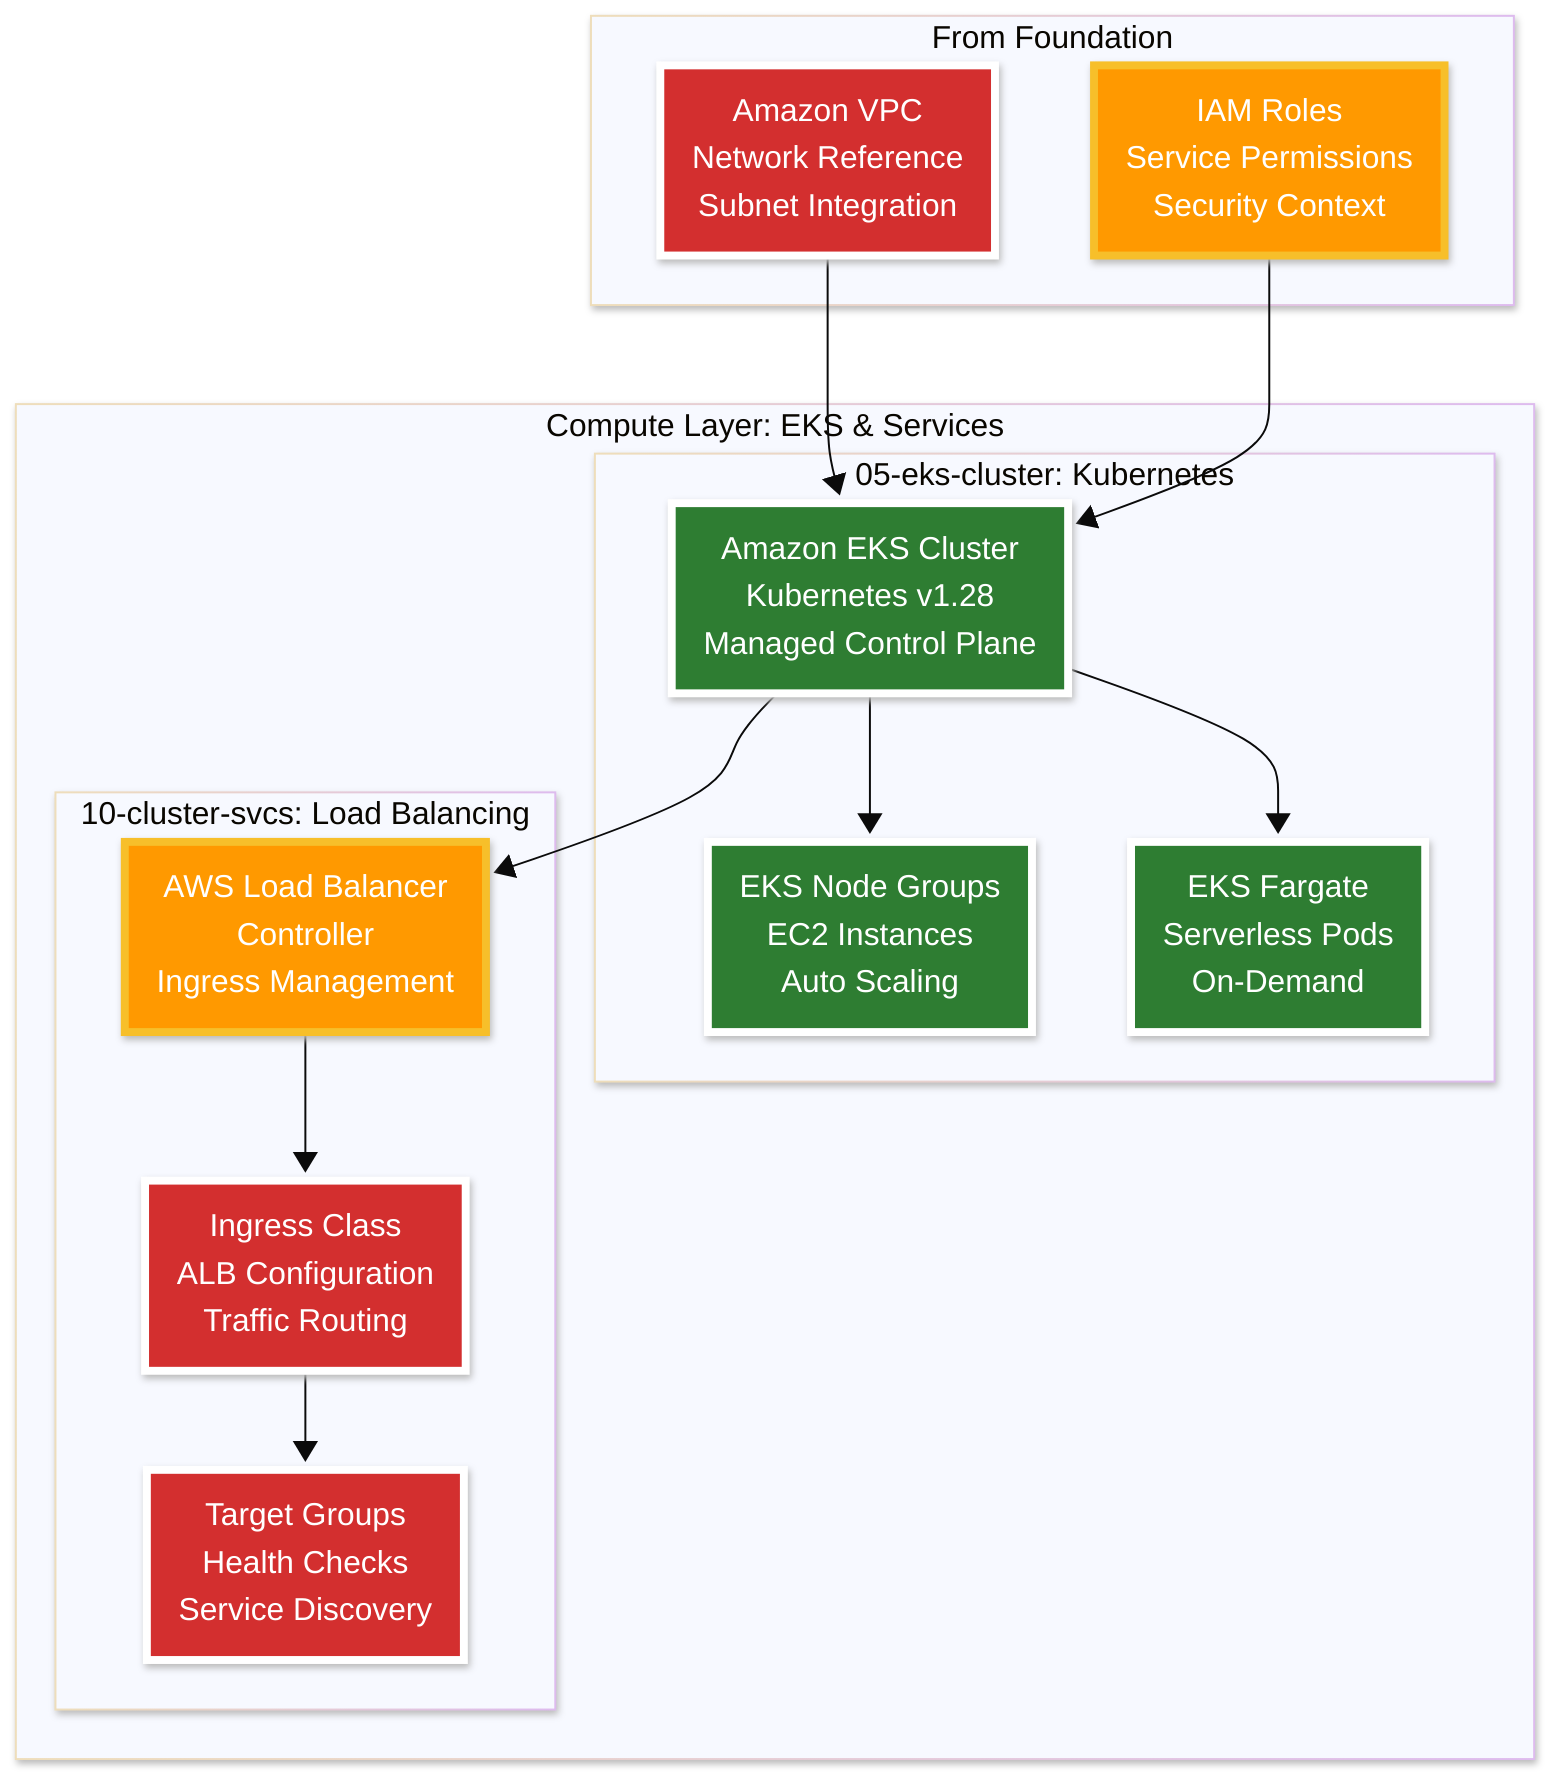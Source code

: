 ---
config:
  look: neo
  theme: base
---
graph TD
    classDef awsCompute fill:#2E7D32,stroke:#FFFFFF,stroke-width:4px,color:#FFFFFF
    classDef awsInfra fill:#FF9900,stroke:#f7bf2a,stroke-width:4px,color:#FFFFFF
    classDef awsNetwork fill:#D32F2F,stroke:#FFFFFF,stroke-width:4px,color:#FFFFFF
    
    subgraph COMPUTE["Compute Layer: EKS & Services"]
        subgraph EKS_CLUSTER["05-eks-cluster: Kubernetes"]
            EKS[Amazon EKS Cluster<br/>Kubernetes v1.28<br/>Managed Control Plane]:::awsCompute
            NODES[EKS Node Groups<br/>EC2 Instances<br/>Auto Scaling]:::awsCompute
            FARGATE[EKS Fargate<br/>Serverless Pods<br/>On-Demand]:::awsCompute
        end
        
        subgraph CLUSTER_SVCS["10-cluster-svcs: Load Balancing"]
            ALB_CONTROLLER[AWS Load Balancer<br/>Controller<br/>Ingress Management]:::awsInfra
            INGRESS_CLASS[Ingress Class<br/>ALB Configuration<br/>Traffic Routing]:::awsNetwork
            TARGET_GROUPS[Target Groups<br/>Health Checks<br/>Service Discovery]:::awsNetwork
        end
    end
    
    subgraph NET_REF["From Foundation"]
        VPC_REF[Amazon VPC<br/>Network Reference<br/>Subnet Integration]:::awsNetwork
        IAM_REF[IAM Roles<br/>Service Permissions<br/>Security Context]:::awsInfra
    end
    
    VPC_REF --> EKS
    IAM_REF --> EKS
    EKS --> NODES
    EKS --> FARGATE
    EKS --> ALB_CONTROLLER
    ALB_CONTROLLER --> INGRESS_CLASS
    INGRESS_CLASS --> TARGET_GROUPS